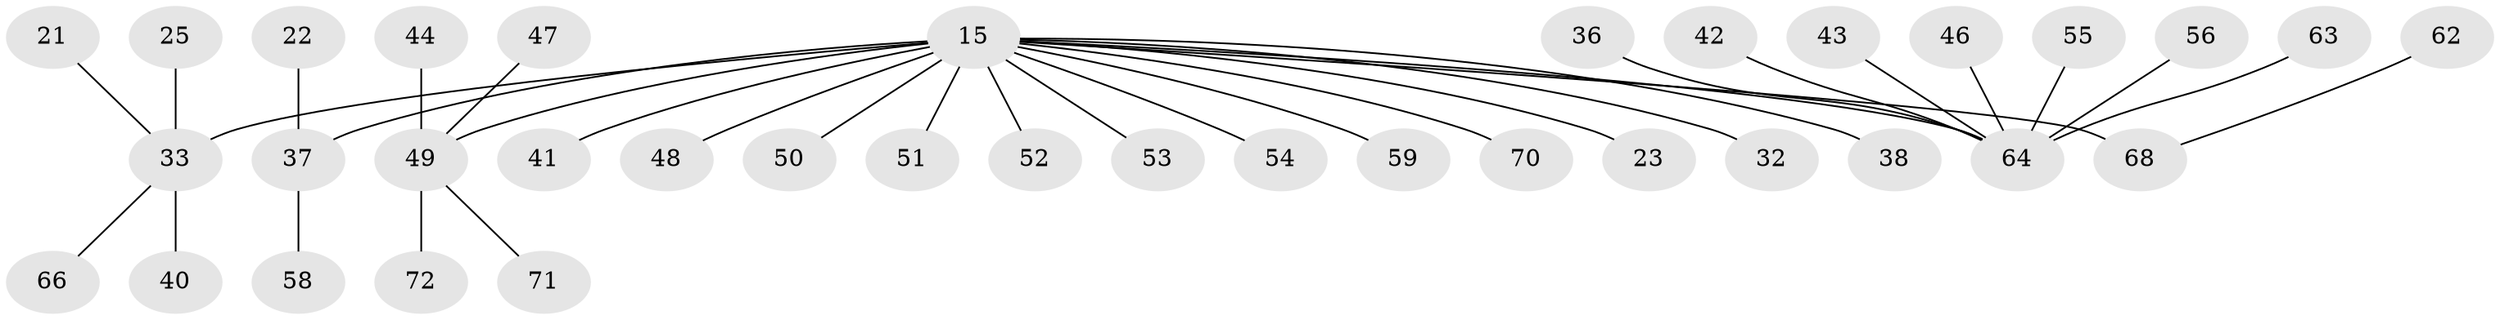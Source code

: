 // original degree distribution, {4: 0.06944444444444445, 7: 0.027777777777777776, 6: 0.041666666666666664, 10: 0.013888888888888888, 8: 0.013888888888888888, 5: 0.06944444444444445, 11: 0.013888888888888888, 2: 0.1111111111111111, 3: 0.013888888888888888, 1: 0.625}
// Generated by graph-tools (version 1.1) at 2025/55/03/09/25 04:55:06]
// undirected, 36 vertices, 35 edges
graph export_dot {
graph [start="1"]
  node [color=gray90,style=filled];
  15 [super="+14+4+12"];
  21;
  22;
  23;
  25;
  32;
  33 [super="+7"];
  36;
  37 [super="+20+27"];
  38;
  40;
  41;
  42;
  43;
  44;
  46 [super="+17"];
  47;
  48;
  49 [super="+34"];
  50 [super="+19"];
  51 [super="+30"];
  52;
  53 [super="+45"];
  54;
  55;
  56;
  58;
  59;
  62 [super="+18+57"];
  63;
  64 [super="+13+28+35"];
  66;
  68 [super="+6+24+31"];
  70;
  71 [super="+69"];
  72 [super="+16+39+67"];
  15 -- 52;
  15 -- 70;
  15 -- 41;
  15 -- 53;
  15 -- 33 [weight=4];
  15 -- 48;
  15 -- 59;
  15 -- 32;
  15 -- 37 [weight=3];
  15 -- 38;
  15 -- 50;
  15 -- 51;
  15 -- 54;
  15 -- 23;
  15 -- 68 [weight=2];
  15 -- 64 [weight=5];
  15 -- 49 [weight=4];
  21 -- 33;
  22 -- 37;
  25 -- 33;
  33 -- 66;
  33 -- 40;
  36 -- 64;
  37 -- 58;
  42 -- 64;
  43 -- 64;
  44 -- 49;
  46 -- 64;
  47 -- 49;
  49 -- 71;
  49 -- 72;
  55 -- 64;
  56 -- 64;
  62 -- 68;
  63 -- 64;
}
